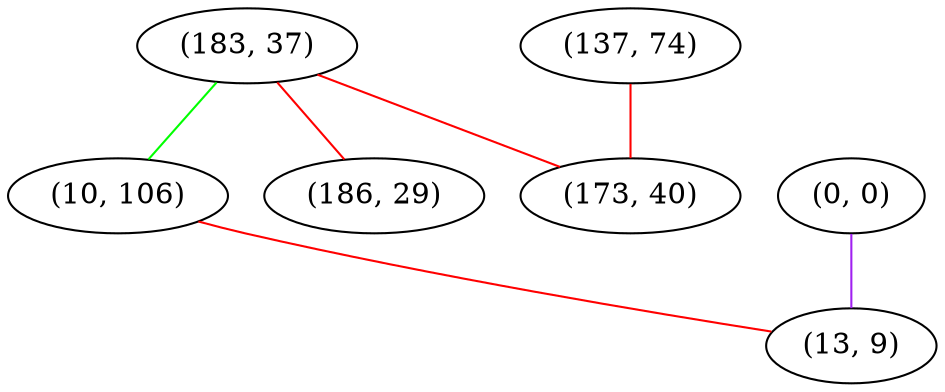 graph "" {
"(183, 37)";
"(10, 106)";
"(186, 29)";
"(137, 74)";
"(0, 0)";
"(173, 40)";
"(13, 9)";
"(183, 37)" -- "(186, 29)"  [color=red, key=0, weight=1];
"(183, 37)" -- "(173, 40)"  [color=red, key=0, weight=1];
"(183, 37)" -- "(10, 106)"  [color=green, key=0, weight=2];
"(10, 106)" -- "(13, 9)"  [color=red, key=0, weight=1];
"(137, 74)" -- "(173, 40)"  [color=red, key=0, weight=1];
"(0, 0)" -- "(13, 9)"  [color=purple, key=0, weight=4];
}
